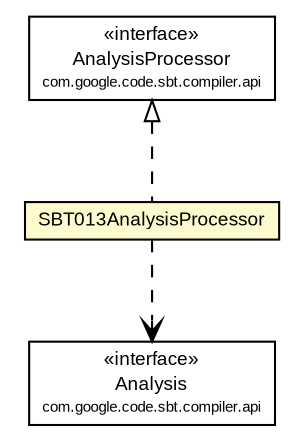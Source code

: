 #!/usr/local/bin/dot
#
# Class diagram 
# Generated by UMLGraph version R5_6-24-gf6e263 (http://www.umlgraph.org/)
#

digraph G {
	edge [fontname="arial",fontsize=10,labelfontname="arial",labelfontsize=10];
	node [fontname="arial",fontsize=10,shape=plaintext];
	nodesep=0.25;
	ranksep=0.5;
	// com.google.code.sbt.compiler.sbt013.SBT013AnalysisProcessor
	c38 [label=<<table title="com.google.code.sbt.compiler.sbt013.SBT013AnalysisProcessor" border="0" cellborder="1" cellspacing="0" cellpadding="2" port="p" bgcolor="lemonChiffon" href="./SBT013AnalysisProcessor.html">
		<tr><td><table border="0" cellspacing="0" cellpadding="1">
<tr><td align="center" balign="center"> SBT013AnalysisProcessor </td></tr>
		</table></td></tr>
		</table>>, URL="./SBT013AnalysisProcessor.html", fontname="arial", fontcolor="black", fontsize=9.0];
	//com.google.code.sbt.compiler.sbt013.SBT013AnalysisProcessor implements com.google.code.sbt.compiler.api.AnalysisProcessor
	c40:p -> c38:p [dir=back,arrowtail=empty,style=dashed];
	// com.google.code.sbt.compiler.sbt013.SBT013AnalysisProcessor DEPEND com.google.code.sbt.compiler.api.Analysis
	c38:p -> c41:p [taillabel="", label="", headlabel="", fontname="arial", fontcolor="black", fontsize=10.0, color="black", arrowhead=open, style=dashed];
	// com.google.code.sbt.compiler.api.AnalysisProcessor
	c40 [label=<<table title="com.google.code.sbt.compiler.api.AnalysisProcessor" border="0" cellborder="1" cellspacing="0" cellpadding="2" port="p">
		<tr><td><table border="0" cellspacing="0" cellpadding="1">
<tr><td align="center" balign="center"> &#171;interface&#187; </td></tr>
<tr><td align="center" balign="center"> AnalysisProcessor </td></tr>
<tr><td align="center" balign="center"><font point-size="7.0"> com.google.code.sbt.compiler.api </font></td></tr>
		</table></td></tr>
		</table>>, URL="null", fontname="arial", fontcolor="black", fontsize=9.0];
	// com.google.code.sbt.compiler.api.Analysis
	c41 [label=<<table title="com.google.code.sbt.compiler.api.Analysis" border="0" cellborder="1" cellspacing="0" cellpadding="2" port="p">
		<tr><td><table border="0" cellspacing="0" cellpadding="1">
<tr><td align="center" balign="center"> &#171;interface&#187; </td></tr>
<tr><td align="center" balign="center"> Analysis </td></tr>
<tr><td align="center" balign="center"><font point-size="7.0"> com.google.code.sbt.compiler.api </font></td></tr>
		</table></td></tr>
		</table>>, URL="null", fontname="arial", fontcolor="black", fontsize=9.0];
}

